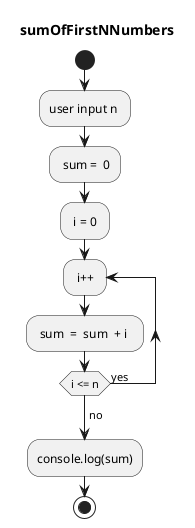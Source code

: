@startuml 
    title sumOfFirstNNumbers
    start
    :user input n ;
    : sum =  0; 
    : i = 0 ; 
    repeat: i++ ;
    : sum  =  sum  + i  ;
    repeat  while (i <= n) is(yes)
    -> no ; 
    :console.log(sum);
    stop
@enduml
